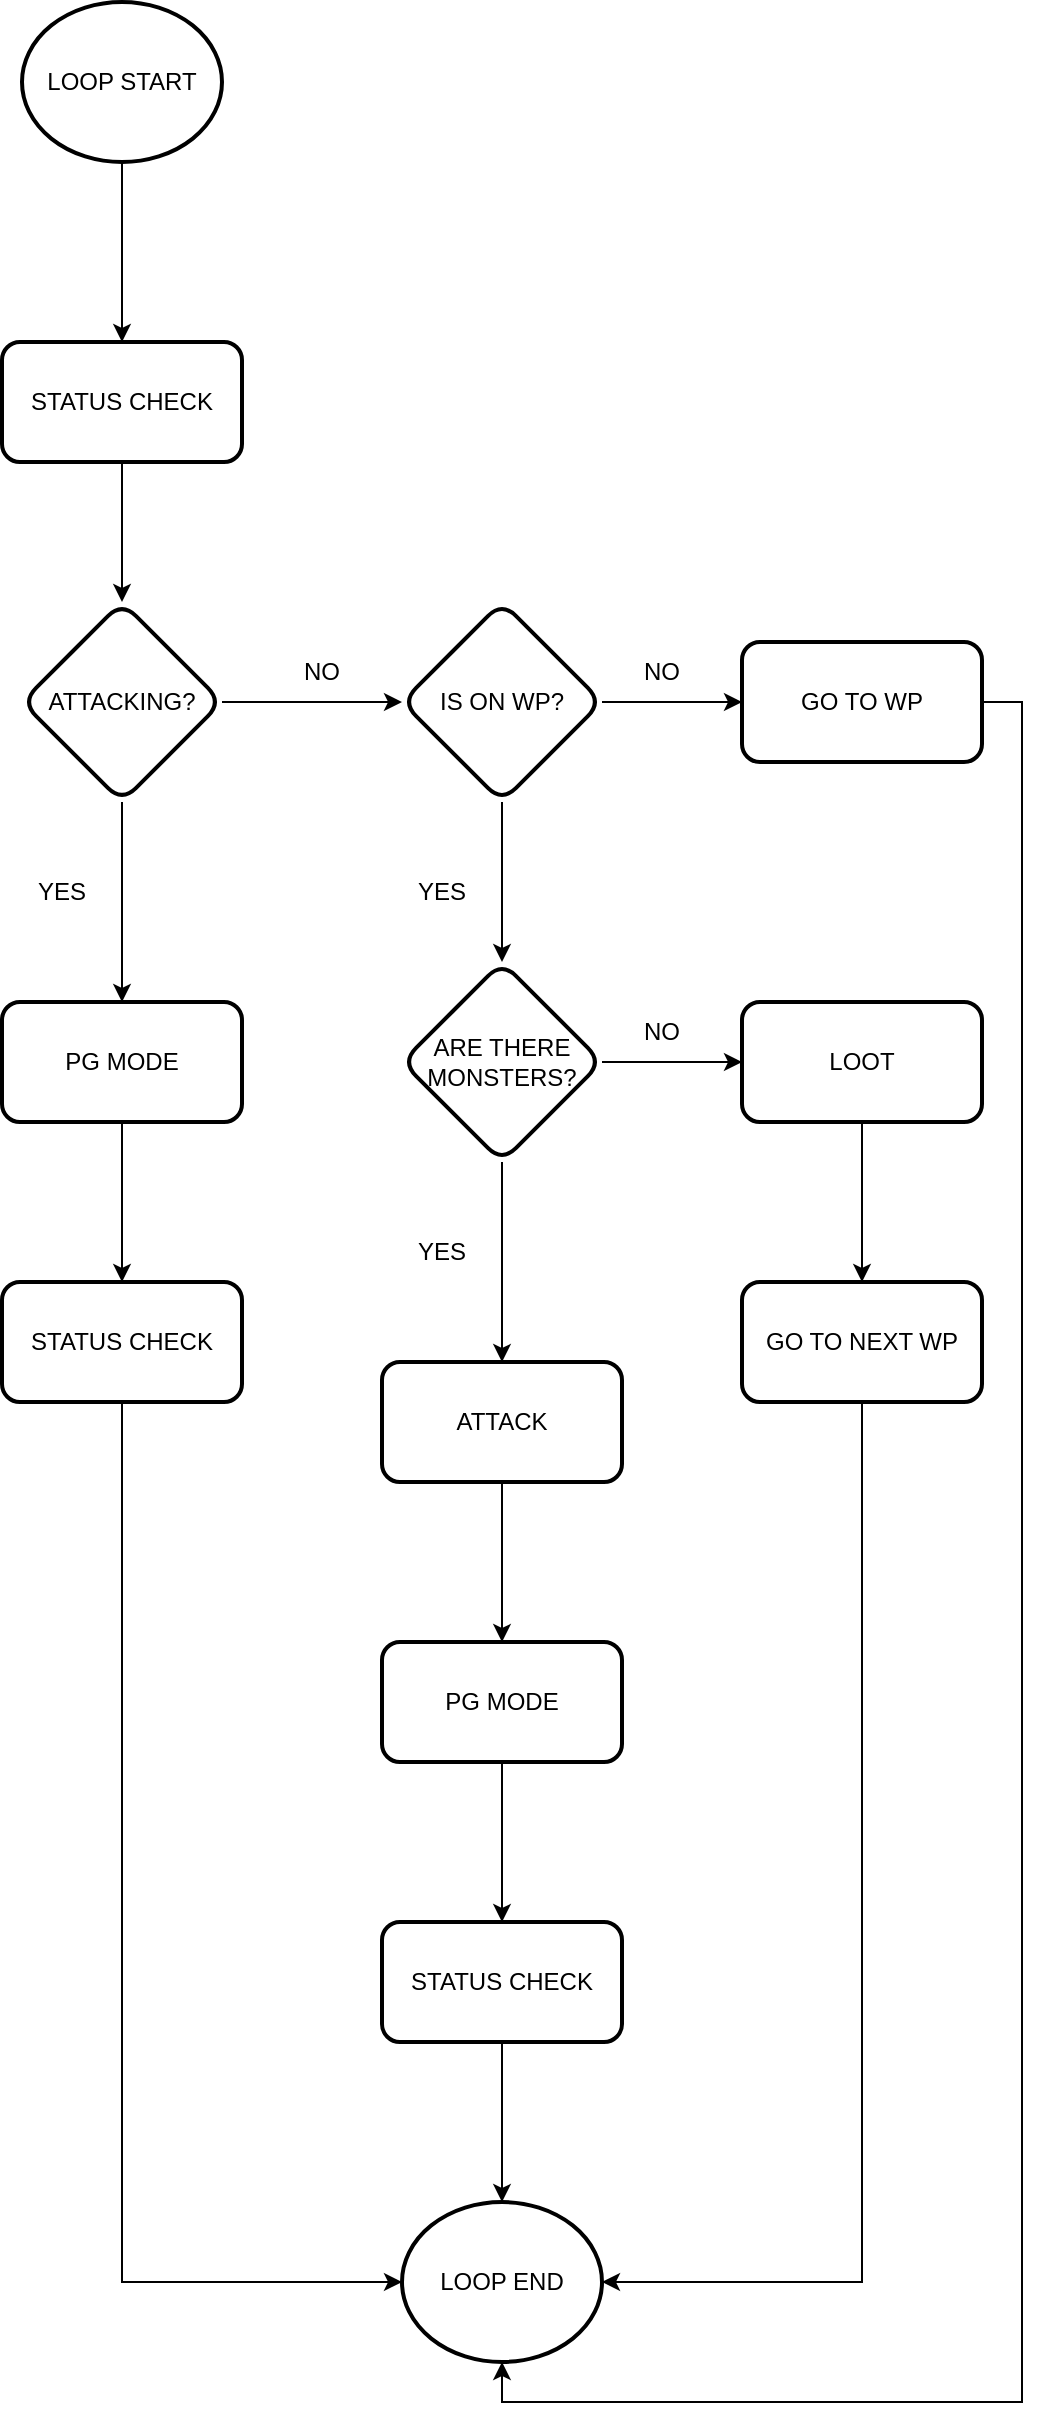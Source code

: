 <mxfile version="18.0.3" type="github">
  <diagram id="C5RBs43oDa-KdzZeNtuy" name="Page-1">
    <mxGraphModel dx="1221" dy="1090" grid="1" gridSize="10" guides="1" tooltips="1" connect="1" arrows="1" fold="1" page="1" pageScale="1" pageWidth="827" pageHeight="1169" math="0" shadow="0">
      <root>
        <mxCell id="WIyWlLk6GJQsqaUBKTNV-0" />
        <mxCell id="WIyWlLk6GJQsqaUBKTNV-1" parent="WIyWlLk6GJQsqaUBKTNV-0" />
        <mxCell id="Tousd2cAixEgL7wH7PzT-29" value="" style="edgeStyle=orthogonalEdgeStyle;rounded=0;orthogonalLoop=1;jettySize=auto;html=1;" edge="1" parent="WIyWlLk6GJQsqaUBKTNV-1" source="Tousd2cAixEgL7wH7PzT-6" target="Tousd2cAixEgL7wH7PzT-28">
          <mxGeometry relative="1" as="geometry" />
        </mxCell>
        <mxCell id="Tousd2cAixEgL7wH7PzT-6" value="LOOP START" style="strokeWidth=2;html=1;shape=mxgraph.flowchart.start_2;whiteSpace=wrap;" vertex="1" parent="WIyWlLk6GJQsqaUBKTNV-1">
          <mxGeometry x="150" y="120" width="100" height="80" as="geometry" />
        </mxCell>
        <mxCell id="Tousd2cAixEgL7wH7PzT-31" value="" style="edgeStyle=orthogonalEdgeStyle;rounded=0;orthogonalLoop=1;jettySize=auto;html=1;" edge="1" parent="WIyWlLk6GJQsqaUBKTNV-1" source="Tousd2cAixEgL7wH7PzT-28" target="Tousd2cAixEgL7wH7PzT-30">
          <mxGeometry relative="1" as="geometry" />
        </mxCell>
        <mxCell id="Tousd2cAixEgL7wH7PzT-28" value="STATUS CHECK" style="rounded=1;whiteSpace=wrap;html=1;strokeWidth=2;" vertex="1" parent="WIyWlLk6GJQsqaUBKTNV-1">
          <mxGeometry x="140" y="290" width="120" height="60" as="geometry" />
        </mxCell>
        <mxCell id="Tousd2cAixEgL7wH7PzT-35" value="" style="edgeStyle=orthogonalEdgeStyle;rounded=0;orthogonalLoop=1;jettySize=auto;html=1;" edge="1" parent="WIyWlLk6GJQsqaUBKTNV-1" source="Tousd2cAixEgL7wH7PzT-30" target="Tousd2cAixEgL7wH7PzT-34">
          <mxGeometry relative="1" as="geometry" />
        </mxCell>
        <mxCell id="Tousd2cAixEgL7wH7PzT-37" value="" style="edgeStyle=orthogonalEdgeStyle;rounded=0;orthogonalLoop=1;jettySize=auto;html=1;" edge="1" parent="WIyWlLk6GJQsqaUBKTNV-1" source="Tousd2cAixEgL7wH7PzT-30" target="Tousd2cAixEgL7wH7PzT-36">
          <mxGeometry relative="1" as="geometry" />
        </mxCell>
        <mxCell id="Tousd2cAixEgL7wH7PzT-30" value="ATTACKING?" style="rhombus;whiteSpace=wrap;html=1;rounded=1;strokeWidth=2;" vertex="1" parent="WIyWlLk6GJQsqaUBKTNV-1">
          <mxGeometry x="150" y="420" width="100" height="100" as="geometry" />
        </mxCell>
        <mxCell id="Tousd2cAixEgL7wH7PzT-56" value="" style="edgeStyle=orthogonalEdgeStyle;rounded=0;orthogonalLoop=1;jettySize=auto;html=1;" edge="1" parent="WIyWlLk6GJQsqaUBKTNV-1" source="Tousd2cAixEgL7wH7PzT-34" target="Tousd2cAixEgL7wH7PzT-55">
          <mxGeometry relative="1" as="geometry" />
        </mxCell>
        <mxCell id="Tousd2cAixEgL7wH7PzT-34" value="PG MODE" style="rounded=1;whiteSpace=wrap;html=1;strokeWidth=2;" vertex="1" parent="WIyWlLk6GJQsqaUBKTNV-1">
          <mxGeometry x="140" y="620" width="120" height="60" as="geometry" />
        </mxCell>
        <mxCell id="Tousd2cAixEgL7wH7PzT-39" value="" style="edgeStyle=orthogonalEdgeStyle;rounded=0;orthogonalLoop=1;jettySize=auto;html=1;" edge="1" parent="WIyWlLk6GJQsqaUBKTNV-1" source="Tousd2cAixEgL7wH7PzT-36" target="Tousd2cAixEgL7wH7PzT-38">
          <mxGeometry relative="1" as="geometry" />
        </mxCell>
        <mxCell id="Tousd2cAixEgL7wH7PzT-41" value="" style="edgeStyle=orthogonalEdgeStyle;rounded=0;orthogonalLoop=1;jettySize=auto;html=1;" edge="1" parent="WIyWlLk6GJQsqaUBKTNV-1" source="Tousd2cAixEgL7wH7PzT-36" target="Tousd2cAixEgL7wH7PzT-40">
          <mxGeometry relative="1" as="geometry" />
        </mxCell>
        <mxCell id="Tousd2cAixEgL7wH7PzT-36" value="IS ON WP?" style="rhombus;whiteSpace=wrap;html=1;rounded=1;strokeWidth=2;" vertex="1" parent="WIyWlLk6GJQsqaUBKTNV-1">
          <mxGeometry x="340" y="420" width="100" height="100" as="geometry" />
        </mxCell>
        <mxCell id="Tousd2cAixEgL7wH7PzT-43" value="" style="edgeStyle=orthogonalEdgeStyle;rounded=0;orthogonalLoop=1;jettySize=auto;html=1;" edge="1" parent="WIyWlLk6GJQsqaUBKTNV-1" source="Tousd2cAixEgL7wH7PzT-38" target="Tousd2cAixEgL7wH7PzT-42">
          <mxGeometry relative="1" as="geometry" />
        </mxCell>
        <mxCell id="Tousd2cAixEgL7wH7PzT-45" value="" style="edgeStyle=orthogonalEdgeStyle;rounded=0;orthogonalLoop=1;jettySize=auto;html=1;" edge="1" parent="WIyWlLk6GJQsqaUBKTNV-1" source="Tousd2cAixEgL7wH7PzT-38" target="Tousd2cAixEgL7wH7PzT-44">
          <mxGeometry relative="1" as="geometry" />
        </mxCell>
        <mxCell id="Tousd2cAixEgL7wH7PzT-38" value="ARE THERE MONSTERS?" style="rhombus;whiteSpace=wrap;html=1;rounded=1;strokeWidth=2;" vertex="1" parent="WIyWlLk6GJQsqaUBKTNV-1">
          <mxGeometry x="340" y="600" width="100" height="100" as="geometry" />
        </mxCell>
        <mxCell id="Tousd2cAixEgL7wH7PzT-64" style="edgeStyle=orthogonalEdgeStyle;rounded=0;orthogonalLoop=1;jettySize=auto;html=1;exitX=1;exitY=0.5;exitDx=0;exitDy=0;entryX=0.5;entryY=1;entryDx=0;entryDy=0;" edge="1" parent="WIyWlLk6GJQsqaUBKTNV-1" source="Tousd2cAixEgL7wH7PzT-40" target="Tousd2cAixEgL7wH7PzT-52">
          <mxGeometry relative="1" as="geometry" />
        </mxCell>
        <mxCell id="Tousd2cAixEgL7wH7PzT-40" value="GO TO WP" style="rounded=1;whiteSpace=wrap;html=1;strokeWidth=2;" vertex="1" parent="WIyWlLk6GJQsqaUBKTNV-1">
          <mxGeometry x="510" y="440" width="120" height="60" as="geometry" />
        </mxCell>
        <mxCell id="Tousd2cAixEgL7wH7PzT-59" value="" style="edgeStyle=orthogonalEdgeStyle;rounded=0;orthogonalLoop=1;jettySize=auto;html=1;" edge="1" parent="WIyWlLk6GJQsqaUBKTNV-1" source="Tousd2cAixEgL7wH7PzT-42" target="Tousd2cAixEgL7wH7PzT-58">
          <mxGeometry relative="1" as="geometry" />
        </mxCell>
        <mxCell id="Tousd2cAixEgL7wH7PzT-42" value="LOOT" style="whiteSpace=wrap;html=1;rounded=1;strokeWidth=2;" vertex="1" parent="WIyWlLk6GJQsqaUBKTNV-1">
          <mxGeometry x="510" y="620" width="120" height="60" as="geometry" />
        </mxCell>
        <mxCell id="Tousd2cAixEgL7wH7PzT-47" value="" style="edgeStyle=orthogonalEdgeStyle;rounded=0;orthogonalLoop=1;jettySize=auto;html=1;" edge="1" parent="WIyWlLk6GJQsqaUBKTNV-1" source="Tousd2cAixEgL7wH7PzT-44" target="Tousd2cAixEgL7wH7PzT-46">
          <mxGeometry relative="1" as="geometry" />
        </mxCell>
        <mxCell id="Tousd2cAixEgL7wH7PzT-44" value="ATTACK" style="whiteSpace=wrap;html=1;rounded=1;strokeWidth=2;" vertex="1" parent="WIyWlLk6GJQsqaUBKTNV-1">
          <mxGeometry x="330" y="800" width="120" height="60" as="geometry" />
        </mxCell>
        <mxCell id="Tousd2cAixEgL7wH7PzT-49" value="" style="edgeStyle=orthogonalEdgeStyle;rounded=0;orthogonalLoop=1;jettySize=auto;html=1;" edge="1" parent="WIyWlLk6GJQsqaUBKTNV-1" source="Tousd2cAixEgL7wH7PzT-46" target="Tousd2cAixEgL7wH7PzT-48">
          <mxGeometry relative="1" as="geometry" />
        </mxCell>
        <mxCell id="Tousd2cAixEgL7wH7PzT-46" value="PG MODE" style="whiteSpace=wrap;html=1;rounded=1;strokeWidth=2;" vertex="1" parent="WIyWlLk6GJQsqaUBKTNV-1">
          <mxGeometry x="330" y="940" width="120" height="60" as="geometry" />
        </mxCell>
        <mxCell id="Tousd2cAixEgL7wH7PzT-53" value="" style="edgeStyle=orthogonalEdgeStyle;rounded=0;orthogonalLoop=1;jettySize=auto;html=1;" edge="1" parent="WIyWlLk6GJQsqaUBKTNV-1" source="Tousd2cAixEgL7wH7PzT-48" target="Tousd2cAixEgL7wH7PzT-52">
          <mxGeometry relative="1" as="geometry" />
        </mxCell>
        <mxCell id="Tousd2cAixEgL7wH7PzT-48" value="STATUS CHECK" style="whiteSpace=wrap;html=1;rounded=1;strokeWidth=2;" vertex="1" parent="WIyWlLk6GJQsqaUBKTNV-1">
          <mxGeometry x="330" y="1080" width="120" height="60" as="geometry" />
        </mxCell>
        <mxCell id="Tousd2cAixEgL7wH7PzT-52" value="LOOP END" style="ellipse;whiteSpace=wrap;html=1;rounded=1;strokeWidth=2;" vertex="1" parent="WIyWlLk6GJQsqaUBKTNV-1">
          <mxGeometry x="340" y="1220" width="100" height="80" as="geometry" />
        </mxCell>
        <mxCell id="Tousd2cAixEgL7wH7PzT-57" style="edgeStyle=orthogonalEdgeStyle;rounded=0;orthogonalLoop=1;jettySize=auto;html=1;exitX=0.5;exitY=1;exitDx=0;exitDy=0;entryX=0;entryY=0.5;entryDx=0;entryDy=0;" edge="1" parent="WIyWlLk6GJQsqaUBKTNV-1" source="Tousd2cAixEgL7wH7PzT-55" target="Tousd2cAixEgL7wH7PzT-52">
          <mxGeometry relative="1" as="geometry" />
        </mxCell>
        <mxCell id="Tousd2cAixEgL7wH7PzT-55" value="STATUS CHECK" style="whiteSpace=wrap;html=1;rounded=1;strokeWidth=2;" vertex="1" parent="WIyWlLk6GJQsqaUBKTNV-1">
          <mxGeometry x="140" y="760" width="120" height="60" as="geometry" />
        </mxCell>
        <mxCell id="Tousd2cAixEgL7wH7PzT-63" style="edgeStyle=orthogonalEdgeStyle;rounded=0;orthogonalLoop=1;jettySize=auto;html=1;exitX=0.5;exitY=1;exitDx=0;exitDy=0;entryX=1;entryY=0.5;entryDx=0;entryDy=0;" edge="1" parent="WIyWlLk6GJQsqaUBKTNV-1" source="Tousd2cAixEgL7wH7PzT-58" target="Tousd2cAixEgL7wH7PzT-52">
          <mxGeometry relative="1" as="geometry" />
        </mxCell>
        <mxCell id="Tousd2cAixEgL7wH7PzT-58" value="GO TO NEXT WP" style="whiteSpace=wrap;html=1;rounded=1;strokeWidth=2;" vertex="1" parent="WIyWlLk6GJQsqaUBKTNV-1">
          <mxGeometry x="510" y="760" width="120" height="60" as="geometry" />
        </mxCell>
        <mxCell id="Tousd2cAixEgL7wH7PzT-65" value="YES" style="text;html=1;strokeColor=none;fillColor=none;align=center;verticalAlign=middle;whiteSpace=wrap;rounded=0;" vertex="1" parent="WIyWlLk6GJQsqaUBKTNV-1">
          <mxGeometry x="140" y="550" width="60" height="30" as="geometry" />
        </mxCell>
        <mxCell id="Tousd2cAixEgL7wH7PzT-66" value="YES" style="text;html=1;strokeColor=none;fillColor=none;align=center;verticalAlign=middle;whiteSpace=wrap;rounded=0;" vertex="1" parent="WIyWlLk6GJQsqaUBKTNV-1">
          <mxGeometry x="330" y="730" width="60" height="30" as="geometry" />
        </mxCell>
        <mxCell id="Tousd2cAixEgL7wH7PzT-67" value="YES" style="text;html=1;strokeColor=none;fillColor=none;align=center;verticalAlign=middle;whiteSpace=wrap;rounded=0;" vertex="1" parent="WIyWlLk6GJQsqaUBKTNV-1">
          <mxGeometry x="330" y="550" width="60" height="30" as="geometry" />
        </mxCell>
        <mxCell id="Tousd2cAixEgL7wH7PzT-69" value="NO" style="text;html=1;strokeColor=none;fillColor=none;align=center;verticalAlign=middle;whiteSpace=wrap;rounded=0;" vertex="1" parent="WIyWlLk6GJQsqaUBKTNV-1">
          <mxGeometry x="270" y="440" width="60" height="30" as="geometry" />
        </mxCell>
        <mxCell id="Tousd2cAixEgL7wH7PzT-70" value="NO" style="text;html=1;strokeColor=none;fillColor=none;align=center;verticalAlign=middle;whiteSpace=wrap;rounded=0;" vertex="1" parent="WIyWlLk6GJQsqaUBKTNV-1">
          <mxGeometry x="440" y="440" width="60" height="30" as="geometry" />
        </mxCell>
        <mxCell id="Tousd2cAixEgL7wH7PzT-71" value="NO" style="text;html=1;strokeColor=none;fillColor=none;align=center;verticalAlign=middle;whiteSpace=wrap;rounded=0;" vertex="1" parent="WIyWlLk6GJQsqaUBKTNV-1">
          <mxGeometry x="440" y="620" width="60" height="30" as="geometry" />
        </mxCell>
      </root>
    </mxGraphModel>
  </diagram>
</mxfile>
